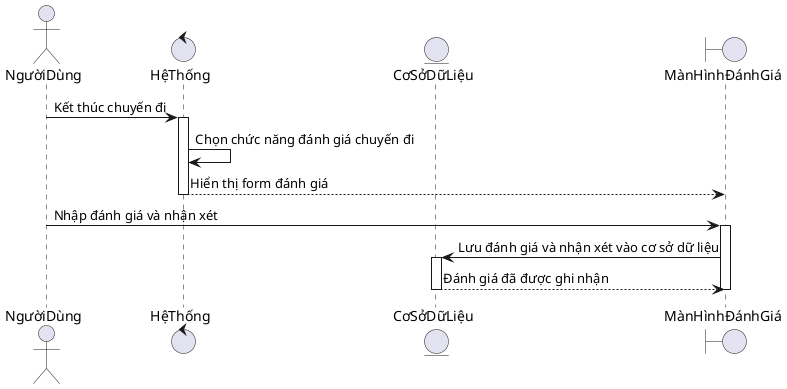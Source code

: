 @startuml review_sequence_diagram

actor NgườiDùng
control HệThống
entity CơSởDữLiệu
boundary MànHìnhĐánhGiá

NgườiDùng -> HệThống: Kết thúc chuyến đi
activate HệThống

HệThống -> HệThống: Chọn chức năng đánh giá chuyến đi
HệThống --> MànHìnhĐánhGiá: Hiển thị form đánh giá
deactivate HệThống

NgườiDùng -> MànHìnhĐánhGiá: Nhập đánh giá và nhận xét
activate MànHìnhĐánhGiá

MànHìnhĐánhGiá -> CơSởDữLiệu: Lưu đánh giá và nhận xét vào cơ sở dữ liệu
activate CơSởDữLiệu
CơSởDữLiệu --> MànHìnhĐánhGiá: Đánh giá đã được ghi nhận
deactivate CơSởDữLiệu

deactivate MànHìnhĐánhGiá

@enduml
